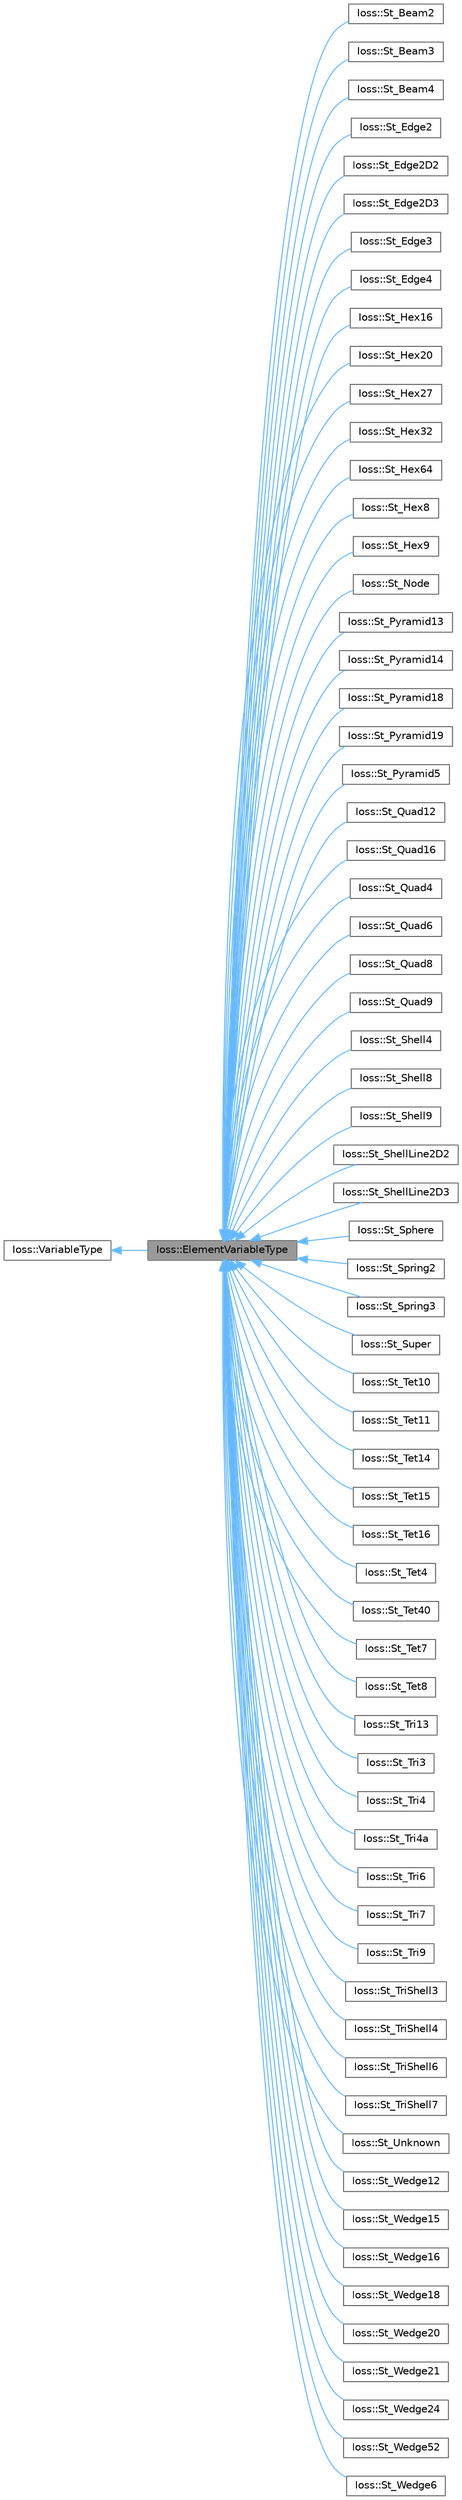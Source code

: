 digraph "Ioss::ElementVariableType"
{
 // INTERACTIVE_SVG=YES
 // LATEX_PDF_SIZE
  bgcolor="transparent";
  edge [fontname=Helvetica,fontsize=10,labelfontname=Helvetica,labelfontsize=10];
  node [fontname=Helvetica,fontsize=10,shape=box,height=0.2,width=0.4];
  rankdir="LR";
  Node1 [id="Node000001",label="Ioss::ElementVariableType",height=0.2,width=0.4,color="gray40", fillcolor="grey60", style="filled", fontcolor="black",tooltip=" "];
  Node2 -> Node1 [id="edge1_Node000001_Node000002",dir="back",color="steelblue1",style="solid",tooltip=" "];
  Node2 [id="Node000002",label="Ioss::VariableType",height=0.2,width=0.4,color="gray40", fillcolor="white", style="filled",URL="$classIoss_1_1VariableType.html",tooltip="A generic variable type."];
  Node1 -> Node3 [id="edge2_Node000001_Node000003",dir="back",color="steelblue1",style="solid",tooltip=" "];
  Node3 [id="Node000003",label="Ioss::St_Beam2",height=0.2,width=0.4,color="gray40", fillcolor="white", style="filled",URL="$classIoss_1_1St__Beam2.html",tooltip=" "];
  Node1 -> Node4 [id="edge3_Node000001_Node000004",dir="back",color="steelblue1",style="solid",tooltip=" "];
  Node4 [id="Node000004",label="Ioss::St_Beam3",height=0.2,width=0.4,color="gray40", fillcolor="white", style="filled",URL="$classIoss_1_1St__Beam3.html",tooltip=" "];
  Node1 -> Node5 [id="edge4_Node000001_Node000005",dir="back",color="steelblue1",style="solid",tooltip=" "];
  Node5 [id="Node000005",label="Ioss::St_Beam4",height=0.2,width=0.4,color="gray40", fillcolor="white", style="filled",URL="$classIoss_1_1St__Beam4.html",tooltip=" "];
  Node1 -> Node6 [id="edge5_Node000001_Node000006",dir="back",color="steelblue1",style="solid",tooltip=" "];
  Node6 [id="Node000006",label="Ioss::St_Edge2",height=0.2,width=0.4,color="gray40", fillcolor="white", style="filled",URL="$classIoss_1_1St__Edge2.html",tooltip=" "];
  Node1 -> Node7 [id="edge6_Node000001_Node000007",dir="back",color="steelblue1",style="solid",tooltip=" "];
  Node7 [id="Node000007",label="Ioss::St_Edge2D2",height=0.2,width=0.4,color="gray40", fillcolor="white", style="filled",URL="$classIoss_1_1St__Edge2D2.html",tooltip=" "];
  Node1 -> Node8 [id="edge7_Node000001_Node000008",dir="back",color="steelblue1",style="solid",tooltip=" "];
  Node8 [id="Node000008",label="Ioss::St_Edge2D3",height=0.2,width=0.4,color="gray40", fillcolor="white", style="filled",URL="$classIoss_1_1St__Edge2D3.html",tooltip=" "];
  Node1 -> Node9 [id="edge8_Node000001_Node000009",dir="back",color="steelblue1",style="solid",tooltip=" "];
  Node9 [id="Node000009",label="Ioss::St_Edge3",height=0.2,width=0.4,color="gray40", fillcolor="white", style="filled",URL="$classIoss_1_1St__Edge3.html",tooltip=" "];
  Node1 -> Node10 [id="edge9_Node000001_Node000010",dir="back",color="steelblue1",style="solid",tooltip=" "];
  Node10 [id="Node000010",label="Ioss::St_Edge4",height=0.2,width=0.4,color="gray40", fillcolor="white", style="filled",URL="$classIoss_1_1St__Edge4.html",tooltip=" "];
  Node1 -> Node11 [id="edge10_Node000001_Node000011",dir="back",color="steelblue1",style="solid",tooltip=" "];
  Node11 [id="Node000011",label="Ioss::St_Hex16",height=0.2,width=0.4,color="gray40", fillcolor="white", style="filled",URL="$classIoss_1_1St__Hex16.html",tooltip=" "];
  Node1 -> Node12 [id="edge11_Node000001_Node000012",dir="back",color="steelblue1",style="solid",tooltip=" "];
  Node12 [id="Node000012",label="Ioss::St_Hex20",height=0.2,width=0.4,color="gray40", fillcolor="white", style="filled",URL="$classIoss_1_1St__Hex20.html",tooltip=" "];
  Node1 -> Node13 [id="edge12_Node000001_Node000013",dir="back",color="steelblue1",style="solid",tooltip=" "];
  Node13 [id="Node000013",label="Ioss::St_Hex27",height=0.2,width=0.4,color="gray40", fillcolor="white", style="filled",URL="$classIoss_1_1St__Hex27.html",tooltip=" "];
  Node1 -> Node14 [id="edge13_Node000001_Node000014",dir="back",color="steelblue1",style="solid",tooltip=" "];
  Node14 [id="Node000014",label="Ioss::St_Hex32",height=0.2,width=0.4,color="gray40", fillcolor="white", style="filled",URL="$classIoss_1_1St__Hex32.html",tooltip=" "];
  Node1 -> Node15 [id="edge14_Node000001_Node000015",dir="back",color="steelblue1",style="solid",tooltip=" "];
  Node15 [id="Node000015",label="Ioss::St_Hex64",height=0.2,width=0.4,color="gray40", fillcolor="white", style="filled",URL="$classIoss_1_1St__Hex64.html",tooltip=" "];
  Node1 -> Node16 [id="edge15_Node000001_Node000016",dir="back",color="steelblue1",style="solid",tooltip=" "];
  Node16 [id="Node000016",label="Ioss::St_Hex8",height=0.2,width=0.4,color="gray40", fillcolor="white", style="filled",URL="$classIoss_1_1St__Hex8.html",tooltip=" "];
  Node1 -> Node17 [id="edge16_Node000001_Node000017",dir="back",color="steelblue1",style="solid",tooltip=" "];
  Node17 [id="Node000017",label="Ioss::St_Hex9",height=0.2,width=0.4,color="gray40", fillcolor="white", style="filled",URL="$classIoss_1_1St__Hex9.html",tooltip=" "];
  Node1 -> Node18 [id="edge17_Node000001_Node000018",dir="back",color="steelblue1",style="solid",tooltip=" "];
  Node18 [id="Node000018",label="Ioss::St_Node",height=0.2,width=0.4,color="gray40", fillcolor="white", style="filled",URL="$classIoss_1_1St__Node.html",tooltip=" "];
  Node1 -> Node19 [id="edge18_Node000001_Node000019",dir="back",color="steelblue1",style="solid",tooltip=" "];
  Node19 [id="Node000019",label="Ioss::St_Pyramid13",height=0.2,width=0.4,color="gray40", fillcolor="white", style="filled",URL="$classIoss_1_1St__Pyramid13.html",tooltip=" "];
  Node1 -> Node20 [id="edge19_Node000001_Node000020",dir="back",color="steelblue1",style="solid",tooltip=" "];
  Node20 [id="Node000020",label="Ioss::St_Pyramid14",height=0.2,width=0.4,color="gray40", fillcolor="white", style="filled",URL="$classIoss_1_1St__Pyramid14.html",tooltip=" "];
  Node1 -> Node21 [id="edge20_Node000001_Node000021",dir="back",color="steelblue1",style="solid",tooltip=" "];
  Node21 [id="Node000021",label="Ioss::St_Pyramid18",height=0.2,width=0.4,color="gray40", fillcolor="white", style="filled",URL="$classIoss_1_1St__Pyramid18.html",tooltip=" "];
  Node1 -> Node22 [id="edge21_Node000001_Node000022",dir="back",color="steelblue1",style="solid",tooltip=" "];
  Node22 [id="Node000022",label="Ioss::St_Pyramid19",height=0.2,width=0.4,color="gray40", fillcolor="white", style="filled",URL="$classIoss_1_1St__Pyramid19.html",tooltip=" "];
  Node1 -> Node23 [id="edge22_Node000001_Node000023",dir="back",color="steelblue1",style="solid",tooltip=" "];
  Node23 [id="Node000023",label="Ioss::St_Pyramid5",height=0.2,width=0.4,color="gray40", fillcolor="white", style="filled",URL="$classIoss_1_1St__Pyramid5.html",tooltip=" "];
  Node1 -> Node24 [id="edge23_Node000001_Node000024",dir="back",color="steelblue1",style="solid",tooltip=" "];
  Node24 [id="Node000024",label="Ioss::St_Quad12",height=0.2,width=0.4,color="gray40", fillcolor="white", style="filled",URL="$classIoss_1_1St__Quad12.html",tooltip=" "];
  Node1 -> Node25 [id="edge24_Node000001_Node000025",dir="back",color="steelblue1",style="solid",tooltip=" "];
  Node25 [id="Node000025",label="Ioss::St_Quad16",height=0.2,width=0.4,color="gray40", fillcolor="white", style="filled",URL="$classIoss_1_1St__Quad16.html",tooltip=" "];
  Node1 -> Node26 [id="edge25_Node000001_Node000026",dir="back",color="steelblue1",style="solid",tooltip=" "];
  Node26 [id="Node000026",label="Ioss::St_Quad4",height=0.2,width=0.4,color="gray40", fillcolor="white", style="filled",URL="$classIoss_1_1St__Quad4.html",tooltip=" "];
  Node1 -> Node27 [id="edge26_Node000001_Node000027",dir="back",color="steelblue1",style="solid",tooltip=" "];
  Node27 [id="Node000027",label="Ioss::St_Quad6",height=0.2,width=0.4,color="gray40", fillcolor="white", style="filled",URL="$classIoss_1_1St__Quad6.html",tooltip=" "];
  Node1 -> Node28 [id="edge27_Node000001_Node000028",dir="back",color="steelblue1",style="solid",tooltip=" "];
  Node28 [id="Node000028",label="Ioss::St_Quad8",height=0.2,width=0.4,color="gray40", fillcolor="white", style="filled",URL="$classIoss_1_1St__Quad8.html",tooltip=" "];
  Node1 -> Node29 [id="edge28_Node000001_Node000029",dir="back",color="steelblue1",style="solid",tooltip=" "];
  Node29 [id="Node000029",label="Ioss::St_Quad9",height=0.2,width=0.4,color="gray40", fillcolor="white", style="filled",URL="$classIoss_1_1St__Quad9.html",tooltip=" "];
  Node1 -> Node30 [id="edge29_Node000001_Node000030",dir="back",color="steelblue1",style="solid",tooltip=" "];
  Node30 [id="Node000030",label="Ioss::St_Shell4",height=0.2,width=0.4,color="gray40", fillcolor="white", style="filled",URL="$classIoss_1_1St__Shell4.html",tooltip=" "];
  Node1 -> Node31 [id="edge30_Node000001_Node000031",dir="back",color="steelblue1",style="solid",tooltip=" "];
  Node31 [id="Node000031",label="Ioss::St_Shell8",height=0.2,width=0.4,color="gray40", fillcolor="white", style="filled",URL="$classIoss_1_1St__Shell8.html",tooltip=" "];
  Node1 -> Node32 [id="edge31_Node000001_Node000032",dir="back",color="steelblue1",style="solid",tooltip=" "];
  Node32 [id="Node000032",label="Ioss::St_Shell9",height=0.2,width=0.4,color="gray40", fillcolor="white", style="filled",URL="$classIoss_1_1St__Shell9.html",tooltip=" "];
  Node1 -> Node33 [id="edge32_Node000001_Node000033",dir="back",color="steelblue1",style="solid",tooltip=" "];
  Node33 [id="Node000033",label="Ioss::St_ShellLine2D2",height=0.2,width=0.4,color="gray40", fillcolor="white", style="filled",URL="$classIoss_1_1St__ShellLine2D2.html",tooltip=" "];
  Node1 -> Node34 [id="edge33_Node000001_Node000034",dir="back",color="steelblue1",style="solid",tooltip=" "];
  Node34 [id="Node000034",label="Ioss::St_ShellLine2D3",height=0.2,width=0.4,color="gray40", fillcolor="white", style="filled",URL="$classIoss_1_1St__ShellLine2D3.html",tooltip=" "];
  Node1 -> Node35 [id="edge34_Node000001_Node000035",dir="back",color="steelblue1",style="solid",tooltip=" "];
  Node35 [id="Node000035",label="Ioss::St_Sphere",height=0.2,width=0.4,color="gray40", fillcolor="white", style="filled",URL="$classIoss_1_1St__Sphere.html",tooltip=" "];
  Node1 -> Node36 [id="edge35_Node000001_Node000036",dir="back",color="steelblue1",style="solid",tooltip=" "];
  Node36 [id="Node000036",label="Ioss::St_Spring2",height=0.2,width=0.4,color="gray40", fillcolor="white", style="filled",URL="$classIoss_1_1St__Spring2.html",tooltip=" "];
  Node1 -> Node37 [id="edge36_Node000001_Node000037",dir="back",color="steelblue1",style="solid",tooltip=" "];
  Node37 [id="Node000037",label="Ioss::St_Spring3",height=0.2,width=0.4,color="gray40", fillcolor="white", style="filled",URL="$classIoss_1_1St__Spring3.html",tooltip=" "];
  Node1 -> Node38 [id="edge37_Node000001_Node000038",dir="back",color="steelblue1",style="solid",tooltip=" "];
  Node38 [id="Node000038",label="Ioss::St_Super",height=0.2,width=0.4,color="gray40", fillcolor="white", style="filled",URL="$classIoss_1_1St__Super.html",tooltip=" "];
  Node1 -> Node39 [id="edge38_Node000001_Node000039",dir="back",color="steelblue1",style="solid",tooltip=" "];
  Node39 [id="Node000039",label="Ioss::St_Tet10",height=0.2,width=0.4,color="gray40", fillcolor="white", style="filled",URL="$classIoss_1_1St__Tet10.html",tooltip=" "];
  Node1 -> Node40 [id="edge39_Node000001_Node000040",dir="back",color="steelblue1",style="solid",tooltip=" "];
  Node40 [id="Node000040",label="Ioss::St_Tet11",height=0.2,width=0.4,color="gray40", fillcolor="white", style="filled",URL="$classIoss_1_1St__Tet11.html",tooltip=" "];
  Node1 -> Node41 [id="edge40_Node000001_Node000041",dir="back",color="steelblue1",style="solid",tooltip=" "];
  Node41 [id="Node000041",label="Ioss::St_Tet14",height=0.2,width=0.4,color="gray40", fillcolor="white", style="filled",URL="$classIoss_1_1St__Tet14.html",tooltip=" "];
  Node1 -> Node42 [id="edge41_Node000001_Node000042",dir="back",color="steelblue1",style="solid",tooltip=" "];
  Node42 [id="Node000042",label="Ioss::St_Tet15",height=0.2,width=0.4,color="gray40", fillcolor="white", style="filled",URL="$classIoss_1_1St__Tet15.html",tooltip=" "];
  Node1 -> Node43 [id="edge42_Node000001_Node000043",dir="back",color="steelblue1",style="solid",tooltip=" "];
  Node43 [id="Node000043",label="Ioss::St_Tet16",height=0.2,width=0.4,color="gray40", fillcolor="white", style="filled",URL="$classIoss_1_1St__Tet16.html",tooltip=" "];
  Node1 -> Node44 [id="edge43_Node000001_Node000044",dir="back",color="steelblue1",style="solid",tooltip=" "];
  Node44 [id="Node000044",label="Ioss::St_Tet4",height=0.2,width=0.4,color="gray40", fillcolor="white", style="filled",URL="$classIoss_1_1St__Tet4.html",tooltip=" "];
  Node1 -> Node45 [id="edge44_Node000001_Node000045",dir="back",color="steelblue1",style="solid",tooltip=" "];
  Node45 [id="Node000045",label="Ioss::St_Tet40",height=0.2,width=0.4,color="gray40", fillcolor="white", style="filled",URL="$classIoss_1_1St__Tet40.html",tooltip=" "];
  Node1 -> Node46 [id="edge45_Node000001_Node000046",dir="back",color="steelblue1",style="solid",tooltip=" "];
  Node46 [id="Node000046",label="Ioss::St_Tet7",height=0.2,width=0.4,color="gray40", fillcolor="white", style="filled",URL="$classIoss_1_1St__Tet7.html",tooltip=" "];
  Node1 -> Node47 [id="edge46_Node000001_Node000047",dir="back",color="steelblue1",style="solid",tooltip=" "];
  Node47 [id="Node000047",label="Ioss::St_Tet8",height=0.2,width=0.4,color="gray40", fillcolor="white", style="filled",URL="$classIoss_1_1St__Tet8.html",tooltip=" "];
  Node1 -> Node48 [id="edge47_Node000001_Node000048",dir="back",color="steelblue1",style="solid",tooltip=" "];
  Node48 [id="Node000048",label="Ioss::St_Tri13",height=0.2,width=0.4,color="gray40", fillcolor="white", style="filled",URL="$classIoss_1_1St__Tri13.html",tooltip=" "];
  Node1 -> Node49 [id="edge48_Node000001_Node000049",dir="back",color="steelblue1",style="solid",tooltip=" "];
  Node49 [id="Node000049",label="Ioss::St_Tri3",height=0.2,width=0.4,color="gray40", fillcolor="white", style="filled",URL="$classIoss_1_1St__Tri3.html",tooltip=" "];
  Node1 -> Node50 [id="edge49_Node000001_Node000050",dir="back",color="steelblue1",style="solid",tooltip=" "];
  Node50 [id="Node000050",label="Ioss::St_Tri4",height=0.2,width=0.4,color="gray40", fillcolor="white", style="filled",URL="$classIoss_1_1St__Tri4.html",tooltip=" "];
  Node1 -> Node51 [id="edge50_Node000001_Node000051",dir="back",color="steelblue1",style="solid",tooltip=" "];
  Node51 [id="Node000051",label="Ioss::St_Tri4a",height=0.2,width=0.4,color="gray40", fillcolor="white", style="filled",URL="$classIoss_1_1St__Tri4a.html",tooltip=" "];
  Node1 -> Node52 [id="edge51_Node000001_Node000052",dir="back",color="steelblue1",style="solid",tooltip=" "];
  Node52 [id="Node000052",label="Ioss::St_Tri6",height=0.2,width=0.4,color="gray40", fillcolor="white", style="filled",URL="$classIoss_1_1St__Tri6.html",tooltip=" "];
  Node1 -> Node53 [id="edge52_Node000001_Node000053",dir="back",color="steelblue1",style="solid",tooltip=" "];
  Node53 [id="Node000053",label="Ioss::St_Tri7",height=0.2,width=0.4,color="gray40", fillcolor="white", style="filled",URL="$classIoss_1_1St__Tri7.html",tooltip=" "];
  Node1 -> Node54 [id="edge53_Node000001_Node000054",dir="back",color="steelblue1",style="solid",tooltip=" "];
  Node54 [id="Node000054",label="Ioss::St_Tri9",height=0.2,width=0.4,color="gray40", fillcolor="white", style="filled",URL="$classIoss_1_1St__Tri9.html",tooltip=" "];
  Node1 -> Node55 [id="edge54_Node000001_Node000055",dir="back",color="steelblue1",style="solid",tooltip=" "];
  Node55 [id="Node000055",label="Ioss::St_TriShell3",height=0.2,width=0.4,color="gray40", fillcolor="white", style="filled",URL="$classIoss_1_1St__TriShell3.html",tooltip=" "];
  Node1 -> Node56 [id="edge55_Node000001_Node000056",dir="back",color="steelblue1",style="solid",tooltip=" "];
  Node56 [id="Node000056",label="Ioss::St_TriShell4",height=0.2,width=0.4,color="gray40", fillcolor="white", style="filled",URL="$classIoss_1_1St__TriShell4.html",tooltip=" "];
  Node1 -> Node57 [id="edge56_Node000001_Node000057",dir="back",color="steelblue1",style="solid",tooltip=" "];
  Node57 [id="Node000057",label="Ioss::St_TriShell6",height=0.2,width=0.4,color="gray40", fillcolor="white", style="filled",URL="$classIoss_1_1St__TriShell6.html",tooltip=" "];
  Node1 -> Node58 [id="edge57_Node000001_Node000058",dir="back",color="steelblue1",style="solid",tooltip=" "];
  Node58 [id="Node000058",label="Ioss::St_TriShell7",height=0.2,width=0.4,color="gray40", fillcolor="white", style="filled",URL="$classIoss_1_1St__TriShell7.html",tooltip=" "];
  Node1 -> Node59 [id="edge58_Node000001_Node000059",dir="back",color="steelblue1",style="solid",tooltip=" "];
  Node59 [id="Node000059",label="Ioss::St_Unknown",height=0.2,width=0.4,color="gray40", fillcolor="white", style="filled",URL="$classIoss_1_1St__Unknown.html",tooltip=" "];
  Node1 -> Node60 [id="edge59_Node000001_Node000060",dir="back",color="steelblue1",style="solid",tooltip=" "];
  Node60 [id="Node000060",label="Ioss::St_Wedge12",height=0.2,width=0.4,color="gray40", fillcolor="white", style="filled",URL="$classIoss_1_1St__Wedge12.html",tooltip=" "];
  Node1 -> Node61 [id="edge60_Node000001_Node000061",dir="back",color="steelblue1",style="solid",tooltip=" "];
  Node61 [id="Node000061",label="Ioss::St_Wedge15",height=0.2,width=0.4,color="gray40", fillcolor="white", style="filled",URL="$classIoss_1_1St__Wedge15.html",tooltip=" "];
  Node1 -> Node62 [id="edge61_Node000001_Node000062",dir="back",color="steelblue1",style="solid",tooltip=" "];
  Node62 [id="Node000062",label="Ioss::St_Wedge16",height=0.2,width=0.4,color="gray40", fillcolor="white", style="filled",URL="$classIoss_1_1St__Wedge16.html",tooltip=" "];
  Node1 -> Node63 [id="edge62_Node000001_Node000063",dir="back",color="steelblue1",style="solid",tooltip=" "];
  Node63 [id="Node000063",label="Ioss::St_Wedge18",height=0.2,width=0.4,color="gray40", fillcolor="white", style="filled",URL="$classIoss_1_1St__Wedge18.html",tooltip=" "];
  Node1 -> Node64 [id="edge63_Node000001_Node000064",dir="back",color="steelblue1",style="solid",tooltip=" "];
  Node64 [id="Node000064",label="Ioss::St_Wedge20",height=0.2,width=0.4,color="gray40", fillcolor="white", style="filled",URL="$classIoss_1_1St__Wedge20.html",tooltip=" "];
  Node1 -> Node65 [id="edge64_Node000001_Node000065",dir="back",color="steelblue1",style="solid",tooltip=" "];
  Node65 [id="Node000065",label="Ioss::St_Wedge21",height=0.2,width=0.4,color="gray40", fillcolor="white", style="filled",URL="$classIoss_1_1St__Wedge21.html",tooltip=" "];
  Node1 -> Node66 [id="edge65_Node000001_Node000066",dir="back",color="steelblue1",style="solid",tooltip=" "];
  Node66 [id="Node000066",label="Ioss::St_Wedge24",height=0.2,width=0.4,color="gray40", fillcolor="white", style="filled",URL="$classIoss_1_1St__Wedge24.html",tooltip=" "];
  Node1 -> Node67 [id="edge66_Node000001_Node000067",dir="back",color="steelblue1",style="solid",tooltip=" "];
  Node67 [id="Node000067",label="Ioss::St_Wedge52",height=0.2,width=0.4,color="gray40", fillcolor="white", style="filled",URL="$classIoss_1_1St__Wedge52.html",tooltip=" "];
  Node1 -> Node68 [id="edge67_Node000001_Node000068",dir="back",color="steelblue1",style="solid",tooltip=" "];
  Node68 [id="Node000068",label="Ioss::St_Wedge6",height=0.2,width=0.4,color="gray40", fillcolor="white", style="filled",URL="$classIoss_1_1St__Wedge6.html",tooltip=" "];
}
